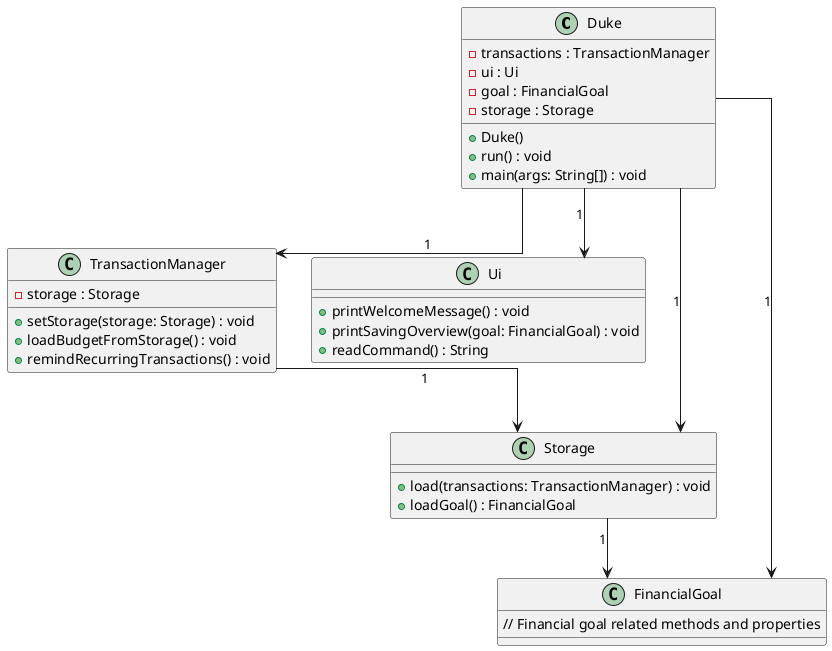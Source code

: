 @startuml
skinparam linetype ortho

class Duke {
    - transactions : TransactionManager
    - ui : Ui
    - goal : FinancialGoal
    - storage : Storage
    + Duke()
    + run() : void
    + main(args: String[]) : void
}

class TransactionManager {
    - storage : Storage
    + setStorage(storage: Storage) : void
    + loadBudgetFromStorage() : void
    + remindRecurringTransactions() : void
}

class Ui {
    + printWelcomeMessage() : void
    + printSavingOverview(goal: FinancialGoal) : void
    + readCommand() : String
}

class FinancialGoal {
    // Financial goal related methods and properties
}

class Storage {
    + load(transactions: TransactionManager) : void
    + loadGoal() : FinancialGoal
}

Duke --> TransactionManager : 1
Duke --> Ui : 1
Duke --> FinancialGoal : 1
Duke --> Storage : 1
TransactionManager --> Storage : 1
Storage --> FinancialGoal : 1

@enduml
